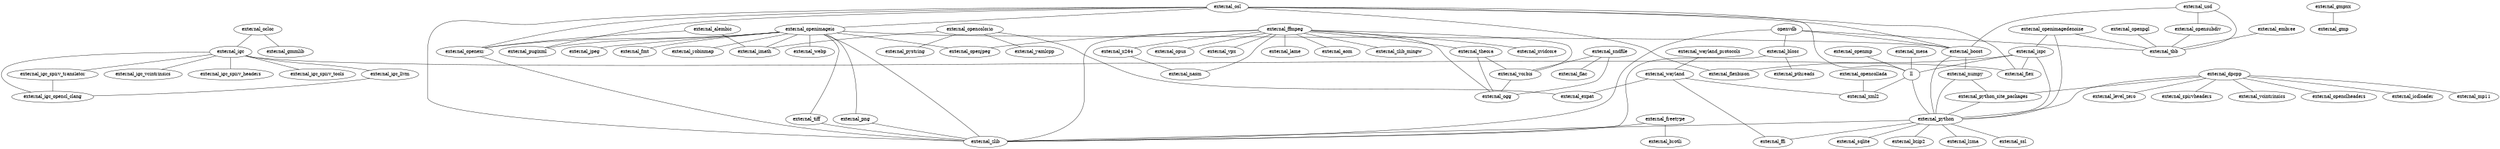 strict graph {
graph[autosize = false, size = "25.7,8.3!", resolution = 300];
	external_alembic -- external_openexr;
	external_alembic -- external_imath;
	external_blosc -- external_zlib;
	external_blosc -- external_pthreads;
	external_boost -- external_python;
	external_boost -- external_numpy;
	external_dpcpp -- external_python;
	external_dpcpp -- external_python_site_packages;
	external_dpcpp -- external_vcintrinsics;
	external_dpcpp -- external_openclheaders;
	external_dpcpp -- external_icdloader;
	external_dpcpp -- external_mp11;
	external_dpcpp -- external_level_zero;
	external_dpcpp -- external_spirvheaders;
	external_embree -- external_tbb;
	external_ffmpeg -- external_zlib;
	external_ffmpeg -- external_openjpeg;
	external_ffmpeg -- external_xvidcore;
	external_ffmpeg -- external_x264;
	external_ffmpeg -- external_opus;
	external_ffmpeg -- external_vpx;
	external_ffmpeg -- external_theora;
	external_ffmpeg -- external_vorbis;
	external_ffmpeg -- external_ogg;
	external_ffmpeg -- external_lame;
	external_ffmpeg -- external_aom;
	external_ffmpeg -- external_zlib_mingw;
	external_ffmpeg -- external_nasm;
	external_freetype -- external_brotli;
	external_freetype -- external_zlib;
	external_gmpxx -- external_gmp;
	external_igc_llvm -- external_igc_opencl_clang;
	external_igc_spirv_translator -- external_igc_opencl_clang;
	external_igc -- external_igc_vcintrinsics;
	external_igc -- external_igc_llvm;
	external_igc -- external_igc_opencl_clang;
	external_igc -- external_igc_vcintrinsics;
	external_igc -- external_igc_spirv_headers;
	external_igc -- external_igc_spirv_tools;
	external_igc -- external_igc_spirv_translator;
	external_igc -- external_flex;
	external_ispc -- ll;
	external_ispc -- external_python;
	external_ispc -- external_flexbison;
	external_ispc -- external_flex;
	ll -- external_xml2;
	ll -- external_python;
	external_mesa -- ll;
	external_numpy -- external_python;
	external_numpy -- external_python_site_packages;
	external_ocloc -- external_igc;
	external_ocloc -- external_gmmlib;
	external_opencollada -- external_xml2;
	external_opencolorio -- external_yamlcpp;
	external_opencolorio -- external_expat;
	external_opencolorio -- external_imath;
	external_opencolorio -- external_pystring;
	external_openexr -- external_zlib;
	external_openimagedenoise -- external_tbb;
	external_openimagedenoise -- external_ispc;
	external_openimagedenoise -- external_python;
	external_openimageio -- external_png;
	external_openimageio -- external_zlib;
	external_openimageio -- external_openexr;
	external_openimageio -- external_imath;
	external_openimageio -- external_jpeg;
	external_openimageio -- external_boost;
	external_openimageio -- external_tiff;
	external_openimageio -- external_pugixml;
	external_openimageio -- external_fmt;
	external_openimageio -- external_robinmap;
	external_openimageio -- external_openjpeg;
	external_openimageio -- external_webp;
	external_openmp -- ll;
	external_openpgl -- external_tbb;
	external_opensubdiv -- external_tbb;
	openvdb -- external_tbb;
	openvdb -- external_boost;
	openvdb -- external_zlib;
	openvdb -- external_blosc;
	external_osl -- external_boost;
	external_osl -- ll;
	external_osl -- external_openexr;
	external_osl -- external_zlib;
	external_osl -- external_openimageio;
	external_osl -- external_pugixml;
	external_osl -- external_flexbison;
	external_osl -- external_flex;
	external_png -- external_zlib;
	external_python -- external_bzip2;
	external_python -- external_ffi;
	external_python -- external_lzma;
	external_python -- external_ssl;
	external_python -- external_sqlite;
	external_python -- external_zlib;
	external_python_site_packages -- external_python;
	external_sndfile -- external_ogg;
	external_sndfile -- external_vorbis;
	external_sndfile -- external_flac;
	external_theora -- external_vorbis;
	external_theora -- external_ogg;
	external_tiff -- external_zlib;
	external_usd -- external_tbb;
	external_usd -- external_boost;
	external_usd -- external_opensubdiv;
	external_vorbis -- external_ogg;
	external_wayland -- external_expat;
	external_wayland -- external_xml2;
	external_wayland -- external_ffi;
	external_wayland_protocols -- external_wayland;
	external_x264 -- external_nasm;
}
